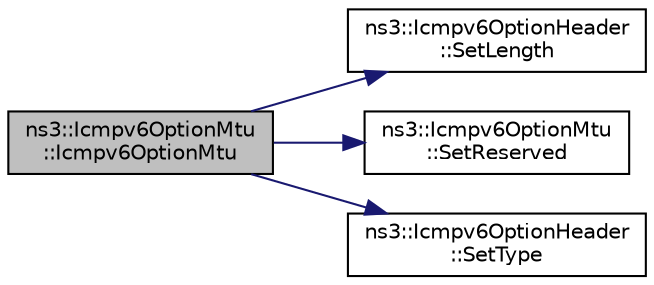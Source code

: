 digraph "ns3::Icmpv6OptionMtu::Icmpv6OptionMtu"
{
 // LATEX_PDF_SIZE
  edge [fontname="Helvetica",fontsize="10",labelfontname="Helvetica",labelfontsize="10"];
  node [fontname="Helvetica",fontsize="10",shape=record];
  rankdir="LR";
  Node1 [label="ns3::Icmpv6OptionMtu\l::Icmpv6OptionMtu",height=0.2,width=0.4,color="black", fillcolor="grey75", style="filled", fontcolor="black",tooltip="Constructor."];
  Node1 -> Node2 [color="midnightblue",fontsize="10",style="solid",fontname="Helvetica"];
  Node2 [label="ns3::Icmpv6OptionHeader\l::SetLength",height=0.2,width=0.4,color="black", fillcolor="white", style="filled",URL="$classns3_1_1_icmpv6_option_header.html#ae4a34624523bdfe2355e2ecefa022515",tooltip="Set the length of the option."];
  Node1 -> Node3 [color="midnightblue",fontsize="10",style="solid",fontname="Helvetica"];
  Node3 [label="ns3::Icmpv6OptionMtu\l::SetReserved",height=0.2,width=0.4,color="black", fillcolor="white", style="filled",URL="$classns3_1_1_icmpv6_option_mtu.html#a3826120a052727bfe81888460db368ff",tooltip="Set the reserved field."];
  Node1 -> Node4 [color="midnightblue",fontsize="10",style="solid",fontname="Helvetica"];
  Node4 [label="ns3::Icmpv6OptionHeader\l::SetType",height=0.2,width=0.4,color="black", fillcolor="white", style="filled",URL="$classns3_1_1_icmpv6_option_header.html#a05189e19a5b625aeafd808962821a27c",tooltip="Set the type of the option."];
}
